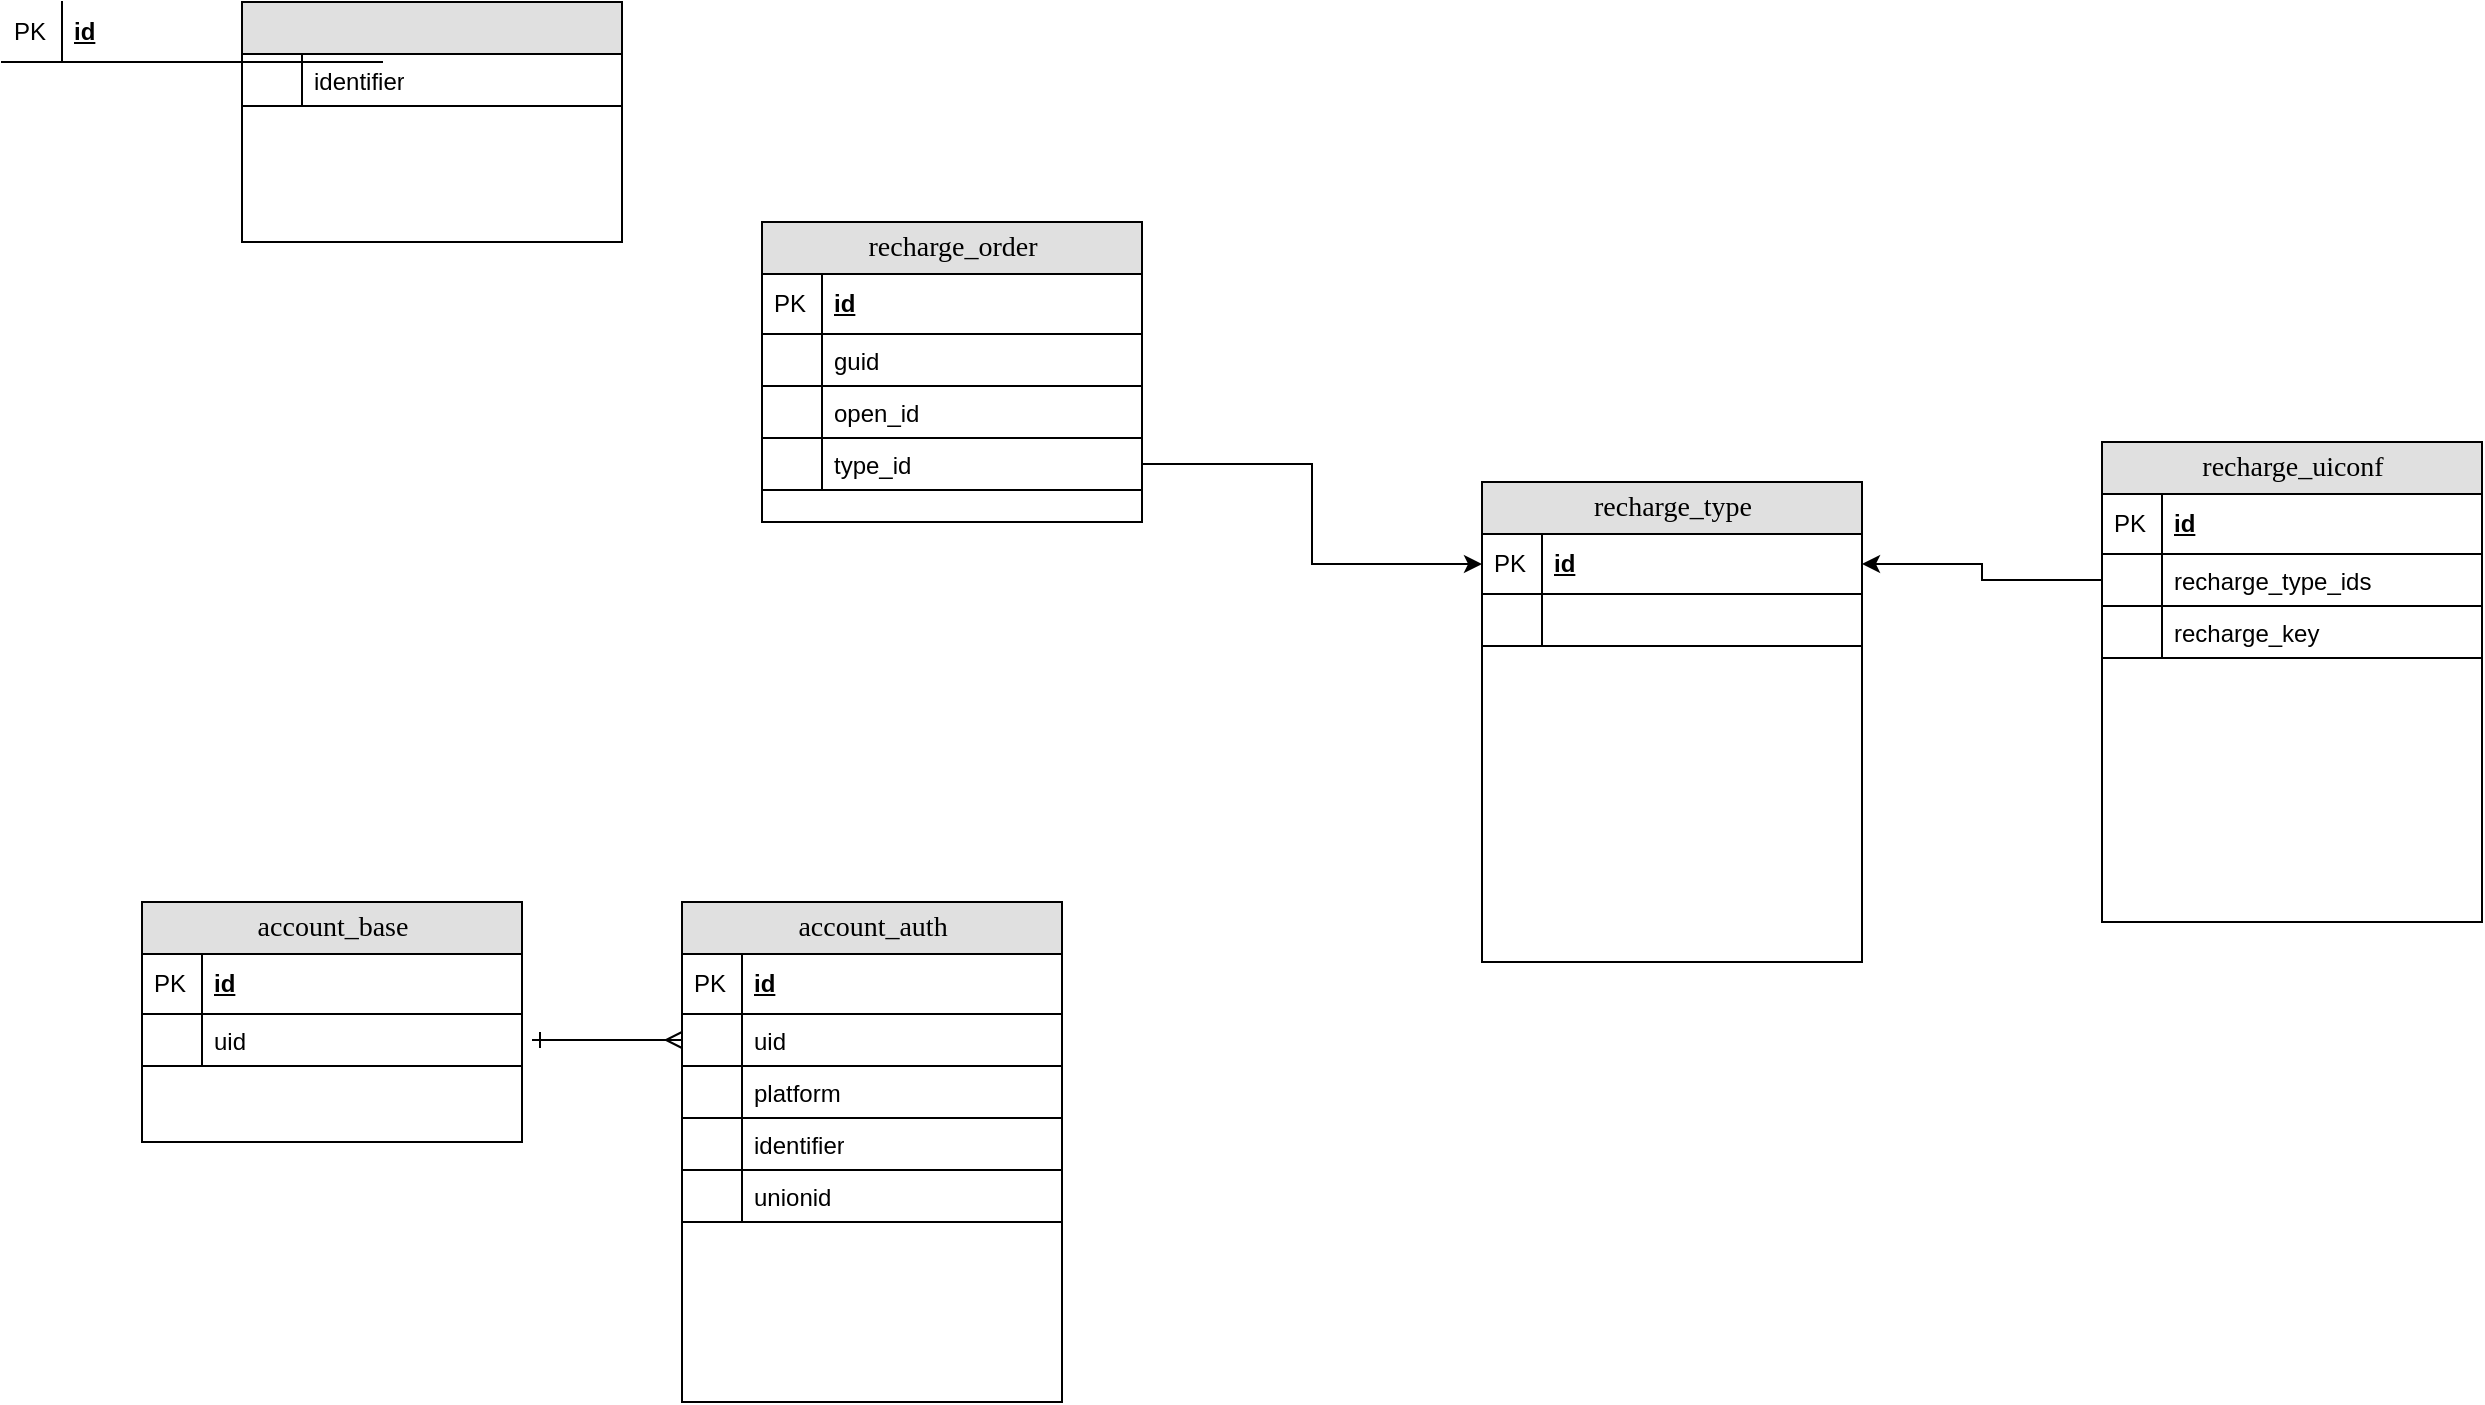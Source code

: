 <mxfile version="14.9.3" type="github">
  <diagram name="Page-1" id="e56a1550-8fbb-45ad-956c-1786394a9013">
    <mxGraphModel dx="1422" dy="1652" grid="1" gridSize="10" guides="1" tooltips="1" connect="1" arrows="1" fold="1" page="1" pageScale="1" pageWidth="1100" pageHeight="850" background="none" math="0" shadow="0">
      <root>
        <mxCell id="0" />
        <mxCell id="1" parent="0" />
        <mxCell id="uE3OYEuJvaQK_ER9NvLX-87" value="account_base" style="swimlane;html=1;fontStyle=0;childLayout=stackLayout;horizontal=1;startSize=26;fillColor=#e0e0e0;horizontalStack=0;resizeParent=1;resizeLast=0;collapsible=1;marginBottom=0;swimlaneFillColor=#ffffff;align=center;rounded=0;shadow=0;comic=0;labelBackgroundColor=none;strokeWidth=1;fontFamily=Verdana;fontSize=14;swimlaneLine=1;" parent="1" vertex="1">
          <mxGeometry x="80" y="250" width="190" height="120" as="geometry">
            <mxRectangle x="220" y="230" width="130" height="26" as="alternateBounds" />
          </mxGeometry>
        </mxCell>
        <mxCell id="uE3OYEuJvaQK_ER9NvLX-88" value="id" style="shape=partialRectangle;top=0;left=0;right=0;bottom=1;html=1;align=left;verticalAlign=middle;fillColor=none;spacingLeft=34;spacingRight=4;whiteSpace=wrap;overflow=hidden;rotatable=0;points=[[0,0.5],[1,0.5]];portConstraint=eastwest;dropTarget=0;fontStyle=5;" parent="uE3OYEuJvaQK_ER9NvLX-87" vertex="1">
          <mxGeometry y="26" width="190" height="30" as="geometry" />
        </mxCell>
        <mxCell id="uE3OYEuJvaQK_ER9NvLX-89" value="PK" style="shape=partialRectangle;top=0;left=0;bottom=0;html=1;fillColor=none;align=left;verticalAlign=middle;spacingLeft=4;spacingRight=4;whiteSpace=wrap;overflow=hidden;rotatable=0;points=[];portConstraint=eastwest;part=1;" parent="uE3OYEuJvaQK_ER9NvLX-88" vertex="1" connectable="0">
          <mxGeometry width="30" height="30" as="geometry" />
        </mxCell>
        <mxCell id="uE3OYEuJvaQK_ER9NvLX-90" value="uid" style="shape=partialRectangle;top=0;left=0;right=0;bottom=1;html=1;align=left;verticalAlign=top;fillColor=none;spacingLeft=34;spacingRight=4;whiteSpace=wrap;overflow=hidden;rotatable=0;points=[[0,0.5],[1,0.5]];portConstraint=eastwest;dropTarget=0;" parent="uE3OYEuJvaQK_ER9NvLX-87" vertex="1">
          <mxGeometry y="56" width="190" height="26" as="geometry" />
        </mxCell>
        <mxCell id="uE3OYEuJvaQK_ER9NvLX-91" value="" style="shape=partialRectangle;top=0;left=0;bottom=0;html=1;fillColor=none;align=left;verticalAlign=top;spacingLeft=4;spacingRight=4;whiteSpace=wrap;overflow=hidden;rotatable=0;points=[];portConstraint=eastwest;part=1;" parent="uE3OYEuJvaQK_ER9NvLX-90" vertex="1" connectable="0">
          <mxGeometry width="30" height="26" as="geometry" />
        </mxCell>
        <mxCell id="uE3OYEuJvaQK_ER9NvLX-147" value="account_auth" style="swimlane;html=1;fontStyle=0;childLayout=stackLayout;horizontal=1;startSize=26;fillColor=#e0e0e0;horizontalStack=0;resizeParent=1;resizeLast=0;collapsible=1;marginBottom=0;swimlaneFillColor=#ffffff;align=center;rounded=0;shadow=0;comic=0;labelBackgroundColor=none;strokeWidth=1;fontFamily=Verdana;fontSize=14;swimlaneLine=1;" parent="1" vertex="1">
          <mxGeometry x="350" y="250" width="190" height="250" as="geometry">
            <mxRectangle x="500" y="230" width="130" height="26" as="alternateBounds" />
          </mxGeometry>
        </mxCell>
        <mxCell id="uE3OYEuJvaQK_ER9NvLX-148" value="id" style="shape=partialRectangle;top=0;left=0;right=0;bottom=1;html=1;align=left;verticalAlign=middle;fillColor=none;spacingLeft=34;spacingRight=4;whiteSpace=wrap;overflow=hidden;rotatable=0;points=[[0,0.5],[1,0.5]];portConstraint=eastwest;dropTarget=0;fontStyle=5;" parent="uE3OYEuJvaQK_ER9NvLX-147" vertex="1">
          <mxGeometry y="26" width="190" height="30" as="geometry" />
        </mxCell>
        <mxCell id="uE3OYEuJvaQK_ER9NvLX-149" value="PK" style="shape=partialRectangle;top=0;left=0;bottom=0;html=1;fillColor=none;align=left;verticalAlign=middle;spacingLeft=4;spacingRight=4;whiteSpace=wrap;overflow=hidden;rotatable=0;points=[];portConstraint=eastwest;part=1;" parent="uE3OYEuJvaQK_ER9NvLX-148" vertex="1" connectable="0">
          <mxGeometry width="30" height="30" as="geometry" />
        </mxCell>
        <mxCell id="uE3OYEuJvaQK_ER9NvLX-150" value="uid" style="shape=partialRectangle;top=0;left=0;right=0;bottom=1;html=1;align=left;verticalAlign=top;fillColor=none;spacingLeft=34;spacingRight=4;whiteSpace=wrap;overflow=hidden;rotatable=0;points=[[0,0.5],[1,0.5]];portConstraint=eastwest;dropTarget=0;" parent="uE3OYEuJvaQK_ER9NvLX-147" vertex="1">
          <mxGeometry y="56" width="190" height="26" as="geometry" />
        </mxCell>
        <mxCell id="uE3OYEuJvaQK_ER9NvLX-151" value="" style="shape=partialRectangle;top=0;left=0;bottom=0;html=1;fillColor=none;align=left;verticalAlign=top;spacingLeft=4;spacingRight=4;whiteSpace=wrap;overflow=hidden;rotatable=0;points=[];portConstraint=eastwest;part=1;" parent="uE3OYEuJvaQK_ER9NvLX-150" vertex="1" connectable="0">
          <mxGeometry width="30" height="26" as="geometry" />
        </mxCell>
        <mxCell id="uE3OYEuJvaQK_ER9NvLX-152" value="platform" style="shape=partialRectangle;top=0;left=0;right=0;bottom=1;html=1;align=left;verticalAlign=top;fillColor=none;spacingLeft=34;spacingRight=4;whiteSpace=wrap;overflow=hidden;rotatable=0;points=[[0,0.5],[1,0.5]];portConstraint=eastwest;dropTarget=0;" parent="uE3OYEuJvaQK_ER9NvLX-147" vertex="1">
          <mxGeometry y="82" width="190" height="26" as="geometry" />
        </mxCell>
        <mxCell id="uE3OYEuJvaQK_ER9NvLX-153" value="" style="shape=partialRectangle;top=0;left=0;bottom=0;html=1;fillColor=none;align=left;verticalAlign=top;spacingLeft=4;spacingRight=4;whiteSpace=wrap;overflow=hidden;rotatable=0;points=[];portConstraint=eastwest;part=1;" parent="uE3OYEuJvaQK_ER9NvLX-152" vertex="1" connectable="0">
          <mxGeometry width="30" height="26" as="geometry" />
        </mxCell>
        <mxCell id="uE3OYEuJvaQK_ER9NvLX-154" value="identifier" style="shape=partialRectangle;top=0;left=0;right=0;bottom=1;html=1;align=left;verticalAlign=top;fillColor=none;spacingLeft=34;spacingRight=4;whiteSpace=wrap;overflow=hidden;rotatable=0;points=[[0,0.5],[1,0.5]];portConstraint=eastwest;dropTarget=0;" parent="uE3OYEuJvaQK_ER9NvLX-147" vertex="1">
          <mxGeometry y="108" width="190" height="26" as="geometry" />
        </mxCell>
        <mxCell id="uE3OYEuJvaQK_ER9NvLX-155" value="" style="shape=partialRectangle;top=0;left=0;bottom=0;html=1;fillColor=none;align=left;verticalAlign=top;spacingLeft=4;spacingRight=4;whiteSpace=wrap;overflow=hidden;rotatable=0;points=[];portConstraint=eastwest;part=1;" parent="uE3OYEuJvaQK_ER9NvLX-154" vertex="1" connectable="0">
          <mxGeometry width="30" height="26" as="geometry" />
        </mxCell>
        <mxCell id="uE3OYEuJvaQK_ER9NvLX-159" value="unionid" style="shape=partialRectangle;top=0;left=0;right=0;bottom=1;html=1;align=left;verticalAlign=top;fillColor=none;spacingLeft=34;spacingRight=4;whiteSpace=wrap;overflow=hidden;rotatable=0;points=[[0,0.5],[1,0.5]];portConstraint=eastwest;dropTarget=0;" parent="uE3OYEuJvaQK_ER9NvLX-147" vertex="1">
          <mxGeometry y="134" width="190" height="26" as="geometry" />
        </mxCell>
        <mxCell id="uE3OYEuJvaQK_ER9NvLX-160" value="" style="shape=partialRectangle;top=0;left=0;bottom=0;html=1;fillColor=none;align=left;verticalAlign=top;spacingLeft=4;spacingRight=4;whiteSpace=wrap;overflow=hidden;rotatable=0;points=[];portConstraint=eastwest;part=1;" parent="uE3OYEuJvaQK_ER9NvLX-159" vertex="1" connectable="0">
          <mxGeometry width="30" height="26" as="geometry" />
        </mxCell>
        <mxCell id="uE3OYEuJvaQK_ER9NvLX-163" value="" style="swimlane;html=1;fontStyle=0;childLayout=stackLayout;horizontal=1;startSize=26;fillColor=#e0e0e0;horizontalStack=0;resizeParent=1;resizeLast=0;collapsible=1;marginBottom=0;swimlaneFillColor=#ffffff;align=center;rounded=0;shadow=0;comic=0;labelBackgroundColor=none;strokeWidth=1;fontFamily=Verdana;fontSize=14;swimlaneLine=1;" parent="1" vertex="1">
          <mxGeometry x="130" y="-200" width="190" height="120" as="geometry" />
        </mxCell>
        <mxCell id="uE3OYEuJvaQK_ER9NvLX-174" value="identifier" style="shape=partialRectangle;top=0;left=0;right=0;bottom=1;html=1;align=left;verticalAlign=top;fillColor=none;spacingLeft=34;spacingRight=4;whiteSpace=wrap;overflow=hidden;rotatable=0;points=[[0,0.5],[1,0.5]];portConstraint=eastwest;dropTarget=0;" parent="uE3OYEuJvaQK_ER9NvLX-163" vertex="1">
          <mxGeometry y="26" width="190" height="26" as="geometry" />
        </mxCell>
        <mxCell id="uE3OYEuJvaQK_ER9NvLX-175" value="" style="shape=partialRectangle;top=0;left=0;bottom=0;html=1;fillColor=none;align=left;verticalAlign=top;spacingLeft=4;spacingRight=4;whiteSpace=wrap;overflow=hidden;rotatable=0;points=[];portConstraint=eastwest;part=1;" parent="uE3OYEuJvaQK_ER9NvLX-174" vertex="1" connectable="0">
          <mxGeometry width="30" height="26" as="geometry" />
        </mxCell>
        <mxCell id="uE3OYEuJvaQK_ER9NvLX-178" style="edgeStyle=orthogonalEdgeStyle;rounded=0;jumpStyle=arc;orthogonalLoop=1;jettySize=auto;html=1;fontSize=10;startArrow=ERmany;startFill=0;endArrow=ERone;endFill=0;endSize=6;targetPerimeterSpacing=5;strokeWidth=1;" parent="1" source="uE3OYEuJvaQK_ER9NvLX-150" target="uE3OYEuJvaQK_ER9NvLX-90" edge="1">
          <mxGeometry relative="1" as="geometry" />
        </mxCell>
        <mxCell id="tM548SRhyWUISe5AVc8f-1" value="recharge_uiconf" style="swimlane;html=1;fontStyle=0;childLayout=stackLayout;horizontal=1;startSize=26;fillColor=#e0e0e0;horizontalStack=0;resizeParent=1;resizeLast=0;collapsible=1;marginBottom=0;swimlaneFillColor=#ffffff;align=center;rounded=0;shadow=0;comic=0;labelBackgroundColor=none;strokeWidth=1;fontFamily=Verdana;fontSize=14;swimlaneLine=1;" vertex="1" parent="1">
          <mxGeometry x="1060" y="20" width="190" height="240" as="geometry">
            <mxRectangle x="500" y="230" width="130" height="26" as="alternateBounds" />
          </mxGeometry>
        </mxCell>
        <mxCell id="tM548SRhyWUISe5AVc8f-2" value="id" style="shape=partialRectangle;top=0;left=0;right=0;bottom=1;html=1;align=left;verticalAlign=middle;fillColor=none;spacingLeft=34;spacingRight=4;whiteSpace=wrap;overflow=hidden;rotatable=0;points=[[0,0.5],[1,0.5]];portConstraint=eastwest;dropTarget=0;fontStyle=5;" vertex="1" parent="tM548SRhyWUISe5AVc8f-1">
          <mxGeometry y="26" width="190" height="30" as="geometry" />
        </mxCell>
        <mxCell id="tM548SRhyWUISe5AVc8f-3" value="PK" style="shape=partialRectangle;top=0;left=0;bottom=0;html=1;fillColor=none;align=left;verticalAlign=middle;spacingLeft=4;spacingRight=4;whiteSpace=wrap;overflow=hidden;rotatable=0;points=[];portConstraint=eastwest;part=1;" vertex="1" connectable="0" parent="tM548SRhyWUISe5AVc8f-2">
          <mxGeometry width="30" height="30" as="geometry" />
        </mxCell>
        <mxCell id="tM548SRhyWUISe5AVc8f-10" value="recharge_type_ids" style="shape=partialRectangle;top=0;left=0;right=0;bottom=1;html=1;align=left;verticalAlign=top;fillColor=none;spacingLeft=34;spacingRight=4;whiteSpace=wrap;overflow=hidden;rotatable=0;points=[[0,0.5],[1,0.5]];portConstraint=eastwest;dropTarget=0;" vertex="1" parent="tM548SRhyWUISe5AVc8f-1">
          <mxGeometry y="56" width="190" height="26" as="geometry" />
        </mxCell>
        <mxCell id="tM548SRhyWUISe5AVc8f-11" value="" style="shape=partialRectangle;top=0;left=0;bottom=0;html=1;fillColor=none;align=left;verticalAlign=top;spacingLeft=4;spacingRight=4;whiteSpace=wrap;overflow=hidden;rotatable=0;points=[];portConstraint=eastwest;part=1;" vertex="1" connectable="0" parent="tM548SRhyWUISe5AVc8f-10">
          <mxGeometry width="30" height="26" as="geometry" />
        </mxCell>
        <mxCell id="tM548SRhyWUISe5AVc8f-28" value="recharge_key" style="shape=partialRectangle;top=0;left=0;right=0;bottom=1;html=1;align=left;verticalAlign=top;fillColor=none;spacingLeft=34;spacingRight=4;whiteSpace=wrap;overflow=hidden;rotatable=0;points=[[0,0.5],[1,0.5]];portConstraint=eastwest;dropTarget=0;" vertex="1" parent="tM548SRhyWUISe5AVc8f-1">
          <mxGeometry y="82" width="190" height="26" as="geometry" />
        </mxCell>
        <mxCell id="tM548SRhyWUISe5AVc8f-29" value="" style="shape=partialRectangle;top=0;left=0;bottom=0;html=1;fillColor=none;align=left;verticalAlign=top;spacingLeft=4;spacingRight=4;whiteSpace=wrap;overflow=hidden;rotatable=0;points=[];portConstraint=eastwest;part=1;" vertex="1" connectable="0" parent="tM548SRhyWUISe5AVc8f-28">
          <mxGeometry width="30" height="26" as="geometry" />
        </mxCell>
        <mxCell id="tM548SRhyWUISe5AVc8f-12" value="recharge_type" style="swimlane;html=1;fontStyle=0;childLayout=stackLayout;horizontal=1;startSize=26;fillColor=#e0e0e0;horizontalStack=0;resizeParent=1;resizeLast=0;collapsible=1;marginBottom=0;swimlaneFillColor=#ffffff;align=center;rounded=0;shadow=0;comic=0;labelBackgroundColor=none;strokeWidth=1;fontFamily=Verdana;fontSize=14;swimlaneLine=1;" vertex="1" parent="1">
          <mxGeometry x="750" y="40" width="190" height="240" as="geometry">
            <mxRectangle x="500" y="230" width="130" height="26" as="alternateBounds" />
          </mxGeometry>
        </mxCell>
        <mxCell id="tM548SRhyWUISe5AVc8f-13" value="id" style="shape=partialRectangle;top=0;left=0;right=0;bottom=1;html=1;align=left;verticalAlign=middle;fillColor=none;spacingLeft=34;spacingRight=4;whiteSpace=wrap;overflow=hidden;rotatable=0;points=[[0,0.5],[1,0.5]];portConstraint=eastwest;dropTarget=0;fontStyle=5;" vertex="1" parent="tM548SRhyWUISe5AVc8f-12">
          <mxGeometry y="26" width="190" height="30" as="geometry" />
        </mxCell>
        <mxCell id="tM548SRhyWUISe5AVc8f-14" value="PK" style="shape=partialRectangle;top=0;left=0;bottom=0;html=1;fillColor=none;align=left;verticalAlign=middle;spacingLeft=4;spacingRight=4;whiteSpace=wrap;overflow=hidden;rotatable=0;points=[];portConstraint=eastwest;part=1;" vertex="1" connectable="0" parent="tM548SRhyWUISe5AVc8f-13">
          <mxGeometry width="30" height="30" as="geometry" />
        </mxCell>
        <mxCell id="tM548SRhyWUISe5AVc8f-15" value="" style="shape=partialRectangle;top=0;left=0;right=0;bottom=1;html=1;align=left;verticalAlign=top;fillColor=none;spacingLeft=34;spacingRight=4;whiteSpace=wrap;overflow=hidden;rotatable=0;points=[[0,0.5],[1,0.5]];portConstraint=eastwest;dropTarget=0;" vertex="1" parent="tM548SRhyWUISe5AVc8f-12">
          <mxGeometry y="56" width="190" height="26" as="geometry" />
        </mxCell>
        <mxCell id="tM548SRhyWUISe5AVc8f-16" value="" style="shape=partialRectangle;top=0;left=0;bottom=0;html=1;fillColor=none;align=left;verticalAlign=top;spacingLeft=4;spacingRight=4;whiteSpace=wrap;overflow=hidden;rotatable=0;points=[];portConstraint=eastwest;part=1;" vertex="1" connectable="0" parent="tM548SRhyWUISe5AVc8f-15">
          <mxGeometry width="30" height="26" as="geometry" />
        </mxCell>
        <mxCell id="tM548SRhyWUISe5AVc8f-17" style="edgeStyle=orthogonalEdgeStyle;rounded=0;orthogonalLoop=1;jettySize=auto;html=1;exitX=0;exitY=0.5;exitDx=0;exitDy=0;entryX=1;entryY=0.5;entryDx=0;entryDy=0;" edge="1" parent="1" source="tM548SRhyWUISe5AVc8f-10" target="tM548SRhyWUISe5AVc8f-13">
          <mxGeometry relative="1" as="geometry">
            <mxPoint x="790" y="239" as="targetPoint" />
          </mxGeometry>
        </mxCell>
        <mxCell id="uE3OYEuJvaQK_ER9NvLX-164" value="id" style="shape=partialRectangle;top=0;left=0;right=0;bottom=1;html=1;align=left;verticalAlign=middle;fillColor=none;spacingLeft=34;spacingRight=4;whiteSpace=wrap;overflow=hidden;rotatable=0;points=[[0,0.5],[1,0.5]];portConstraint=eastwest;dropTarget=0;fontStyle=5;" parent="1" vertex="1">
          <mxGeometry x="10" y="-200" width="190" height="30" as="geometry" />
        </mxCell>
        <mxCell id="uE3OYEuJvaQK_ER9NvLX-165" value="PK" style="shape=partialRectangle;top=0;left=0;bottom=0;html=1;fillColor=none;align=left;verticalAlign=middle;spacingLeft=4;spacingRight=4;whiteSpace=wrap;overflow=hidden;rotatable=0;points=[];portConstraint=eastwest;part=1;" parent="uE3OYEuJvaQK_ER9NvLX-164" vertex="1" connectable="0">
          <mxGeometry width="30" height="30" as="geometry" />
        </mxCell>
        <mxCell id="tM548SRhyWUISe5AVc8f-18" value="recharge_order" style="swimlane;html=1;fontStyle=0;childLayout=stackLayout;horizontal=1;startSize=26;fillColor=#e0e0e0;horizontalStack=0;resizeParent=1;resizeLast=0;collapsible=1;marginBottom=0;swimlaneFillColor=#ffffff;align=center;rounded=0;shadow=0;comic=0;labelBackgroundColor=none;strokeWidth=1;fontFamily=Verdana;fontSize=14;swimlaneLine=1;" vertex="1" parent="1">
          <mxGeometry x="390" y="-90" width="190" height="150" as="geometry">
            <mxRectangle x="220" y="230" width="130" height="26" as="alternateBounds" />
          </mxGeometry>
        </mxCell>
        <mxCell id="tM548SRhyWUISe5AVc8f-19" value="id" style="shape=partialRectangle;top=0;left=0;right=0;bottom=1;html=1;align=left;verticalAlign=middle;fillColor=none;spacingLeft=34;spacingRight=4;whiteSpace=wrap;overflow=hidden;rotatable=0;points=[[0,0.5],[1,0.5]];portConstraint=eastwest;dropTarget=0;fontStyle=5;" vertex="1" parent="tM548SRhyWUISe5AVc8f-18">
          <mxGeometry y="26" width="190" height="30" as="geometry" />
        </mxCell>
        <mxCell id="tM548SRhyWUISe5AVc8f-20" value="PK" style="shape=partialRectangle;top=0;left=0;bottom=0;html=1;fillColor=none;align=left;verticalAlign=middle;spacingLeft=4;spacingRight=4;whiteSpace=wrap;overflow=hidden;rotatable=0;points=[];portConstraint=eastwest;part=1;" vertex="1" connectable="0" parent="tM548SRhyWUISe5AVc8f-19">
          <mxGeometry width="30" height="30" as="geometry" />
        </mxCell>
        <mxCell id="tM548SRhyWUISe5AVc8f-21" value="guid" style="shape=partialRectangle;top=0;left=0;right=0;bottom=1;html=1;align=left;verticalAlign=top;fillColor=none;spacingLeft=34;spacingRight=4;whiteSpace=wrap;overflow=hidden;rotatable=0;points=[[0,0.5],[1,0.5]];portConstraint=eastwest;dropTarget=0;" vertex="1" parent="tM548SRhyWUISe5AVc8f-18">
          <mxGeometry y="56" width="190" height="26" as="geometry" />
        </mxCell>
        <mxCell id="tM548SRhyWUISe5AVc8f-22" value="" style="shape=partialRectangle;top=0;left=0;bottom=0;html=1;fillColor=none;align=left;verticalAlign=top;spacingLeft=4;spacingRight=4;whiteSpace=wrap;overflow=hidden;rotatable=0;points=[];portConstraint=eastwest;part=1;" vertex="1" connectable="0" parent="tM548SRhyWUISe5AVc8f-21">
          <mxGeometry width="30" height="26" as="geometry" />
        </mxCell>
        <mxCell id="tM548SRhyWUISe5AVc8f-23" value="open_id" style="shape=partialRectangle;top=0;left=0;right=0;bottom=1;html=1;align=left;verticalAlign=top;fillColor=none;spacingLeft=34;spacingRight=4;whiteSpace=wrap;overflow=hidden;rotatable=0;points=[[0,0.5],[1,0.5]];portConstraint=eastwest;dropTarget=0;" vertex="1" parent="tM548SRhyWUISe5AVc8f-18">
          <mxGeometry y="82" width="190" height="26" as="geometry" />
        </mxCell>
        <mxCell id="tM548SRhyWUISe5AVc8f-24" value="" style="shape=partialRectangle;top=0;left=0;bottom=0;html=1;fillColor=none;align=left;verticalAlign=top;spacingLeft=4;spacingRight=4;whiteSpace=wrap;overflow=hidden;rotatable=0;points=[];portConstraint=eastwest;part=1;" vertex="1" connectable="0" parent="tM548SRhyWUISe5AVc8f-23">
          <mxGeometry width="30" height="26" as="geometry" />
        </mxCell>
        <mxCell id="tM548SRhyWUISe5AVc8f-25" value="type_id" style="shape=partialRectangle;top=0;left=0;right=0;bottom=1;html=1;align=left;verticalAlign=top;fillColor=none;spacingLeft=34;spacingRight=4;whiteSpace=wrap;overflow=hidden;rotatable=0;points=[[0,0.5],[1,0.5]];portConstraint=eastwest;dropTarget=0;" vertex="1" parent="tM548SRhyWUISe5AVc8f-18">
          <mxGeometry y="108" width="190" height="26" as="geometry" />
        </mxCell>
        <mxCell id="tM548SRhyWUISe5AVc8f-26" value="" style="shape=partialRectangle;top=0;left=0;bottom=0;html=1;fillColor=none;align=left;verticalAlign=top;spacingLeft=4;spacingRight=4;whiteSpace=wrap;overflow=hidden;rotatable=0;points=[];portConstraint=eastwest;part=1;" vertex="1" connectable="0" parent="tM548SRhyWUISe5AVc8f-25">
          <mxGeometry width="30" height="26" as="geometry" />
        </mxCell>
        <mxCell id="tM548SRhyWUISe5AVc8f-27" style="edgeStyle=orthogonalEdgeStyle;rounded=0;orthogonalLoop=1;jettySize=auto;html=1;entryX=0;entryY=0.5;entryDx=0;entryDy=0;" edge="1" parent="1" source="tM548SRhyWUISe5AVc8f-25" target="tM548SRhyWUISe5AVc8f-13">
          <mxGeometry relative="1" as="geometry" />
        </mxCell>
      </root>
    </mxGraphModel>
  </diagram>
</mxfile>
